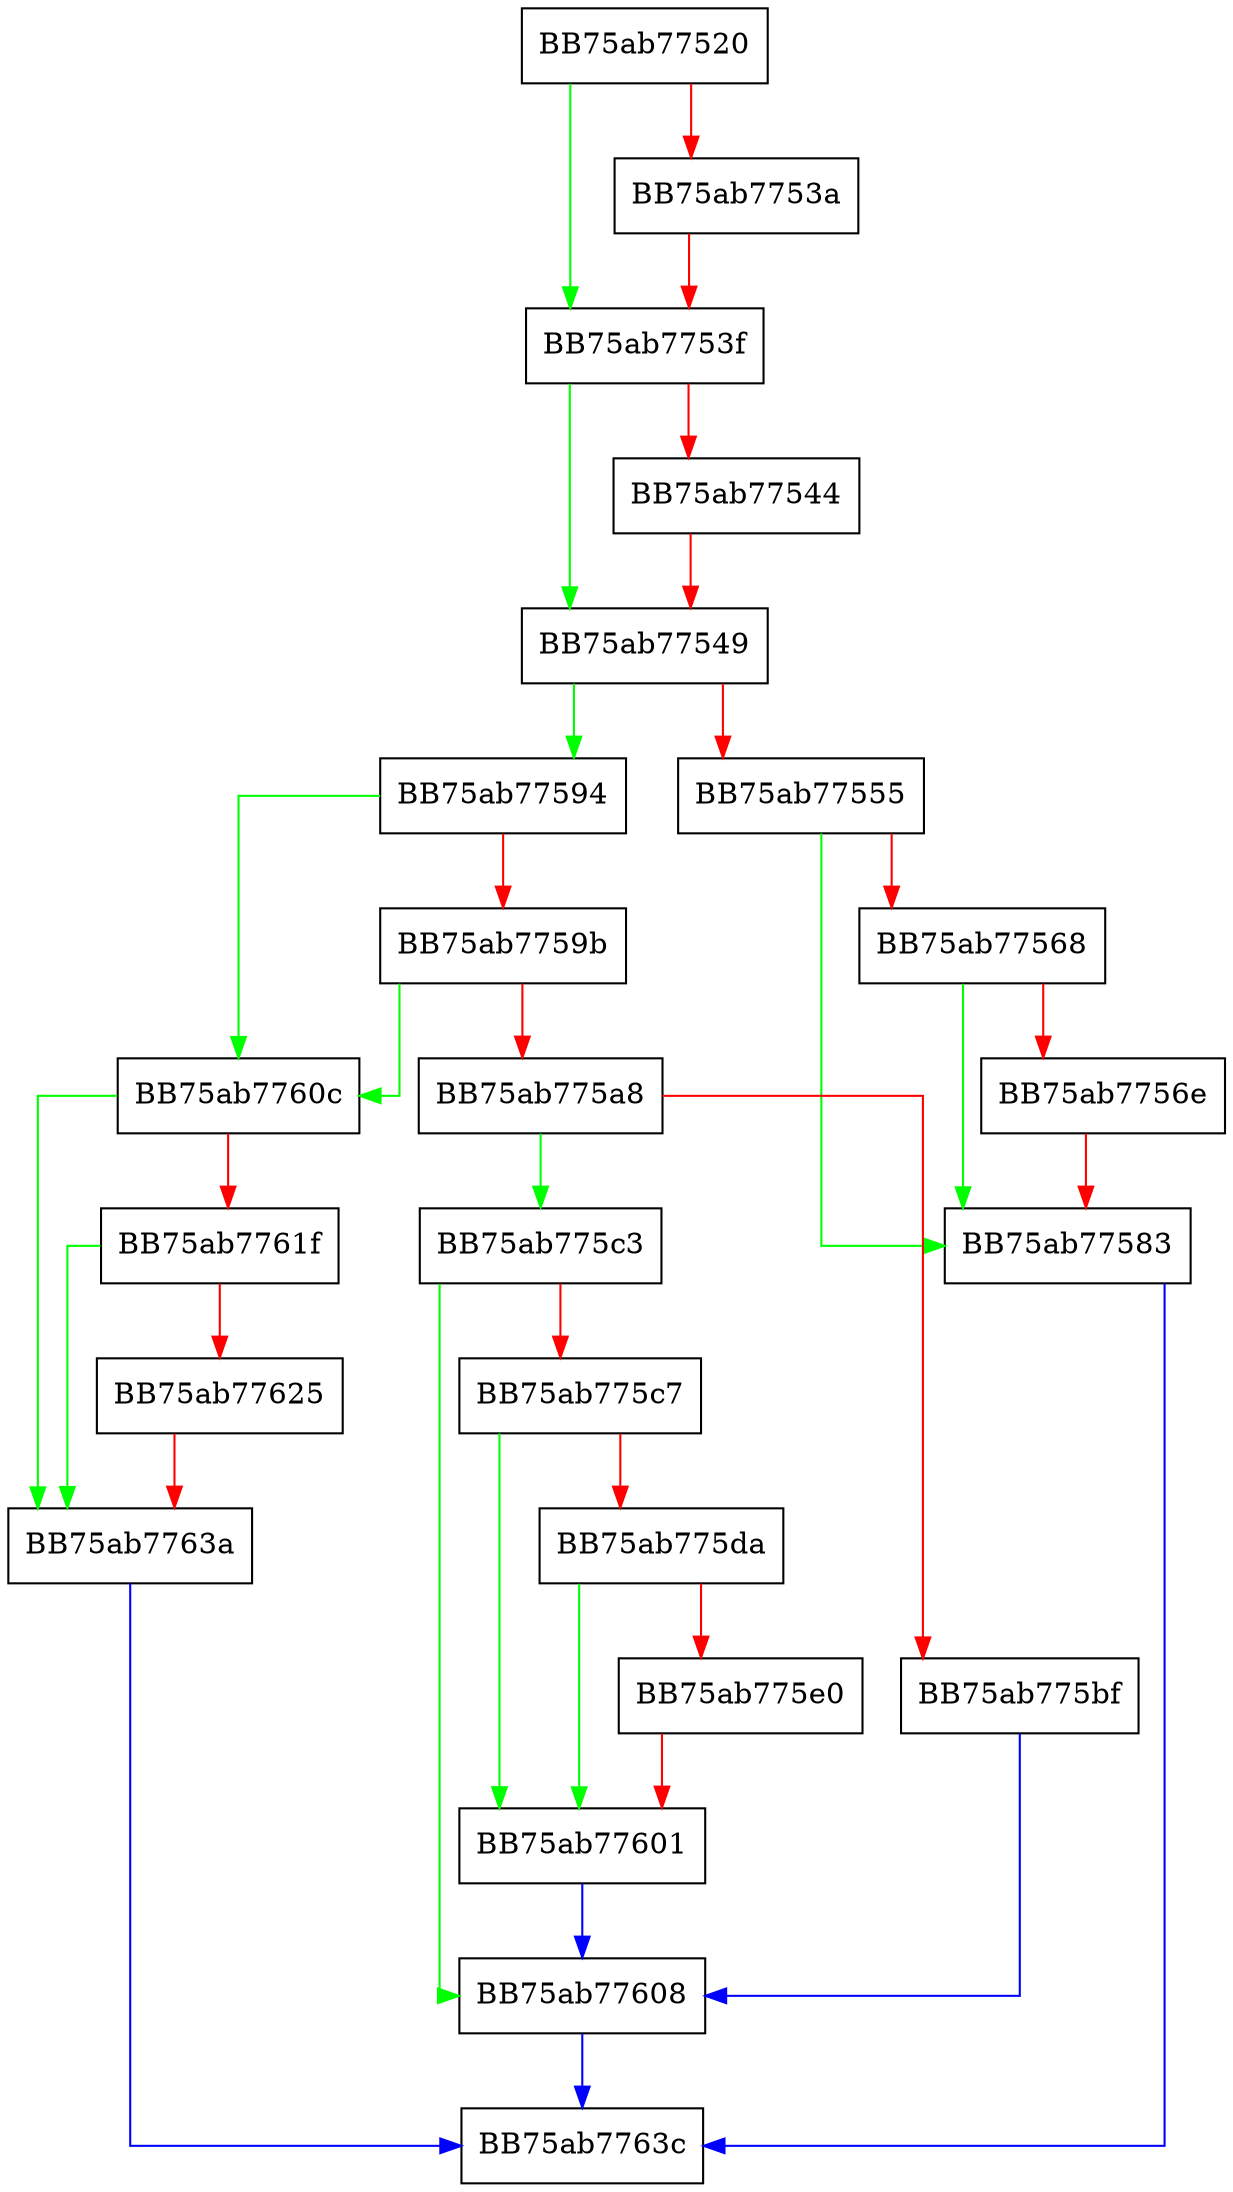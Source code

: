 digraph pfnStopService {
  node [shape="box"];
  graph [splines=ortho];
  BB75ab77520 -> BB75ab7753f [color="green"];
  BB75ab77520 -> BB75ab7753a [color="red"];
  BB75ab7753a -> BB75ab7753f [color="red"];
  BB75ab7753f -> BB75ab77549 [color="green"];
  BB75ab7753f -> BB75ab77544 [color="red"];
  BB75ab77544 -> BB75ab77549 [color="red"];
  BB75ab77549 -> BB75ab77594 [color="green"];
  BB75ab77549 -> BB75ab77555 [color="red"];
  BB75ab77555 -> BB75ab77583 [color="green"];
  BB75ab77555 -> BB75ab77568 [color="red"];
  BB75ab77568 -> BB75ab77583 [color="green"];
  BB75ab77568 -> BB75ab7756e [color="red"];
  BB75ab7756e -> BB75ab77583 [color="red"];
  BB75ab77583 -> BB75ab7763c [color="blue"];
  BB75ab77594 -> BB75ab7760c [color="green"];
  BB75ab77594 -> BB75ab7759b [color="red"];
  BB75ab7759b -> BB75ab7760c [color="green"];
  BB75ab7759b -> BB75ab775a8 [color="red"];
  BB75ab775a8 -> BB75ab775c3 [color="green"];
  BB75ab775a8 -> BB75ab775bf [color="red"];
  BB75ab775bf -> BB75ab77608 [color="blue"];
  BB75ab775c3 -> BB75ab77608 [color="green"];
  BB75ab775c3 -> BB75ab775c7 [color="red"];
  BB75ab775c7 -> BB75ab77601 [color="green"];
  BB75ab775c7 -> BB75ab775da [color="red"];
  BB75ab775da -> BB75ab77601 [color="green"];
  BB75ab775da -> BB75ab775e0 [color="red"];
  BB75ab775e0 -> BB75ab77601 [color="red"];
  BB75ab77601 -> BB75ab77608 [color="blue"];
  BB75ab77608 -> BB75ab7763c [color="blue"];
  BB75ab7760c -> BB75ab7763a [color="green"];
  BB75ab7760c -> BB75ab7761f [color="red"];
  BB75ab7761f -> BB75ab7763a [color="green"];
  BB75ab7761f -> BB75ab77625 [color="red"];
  BB75ab77625 -> BB75ab7763a [color="red"];
  BB75ab7763a -> BB75ab7763c [color="blue"];
}